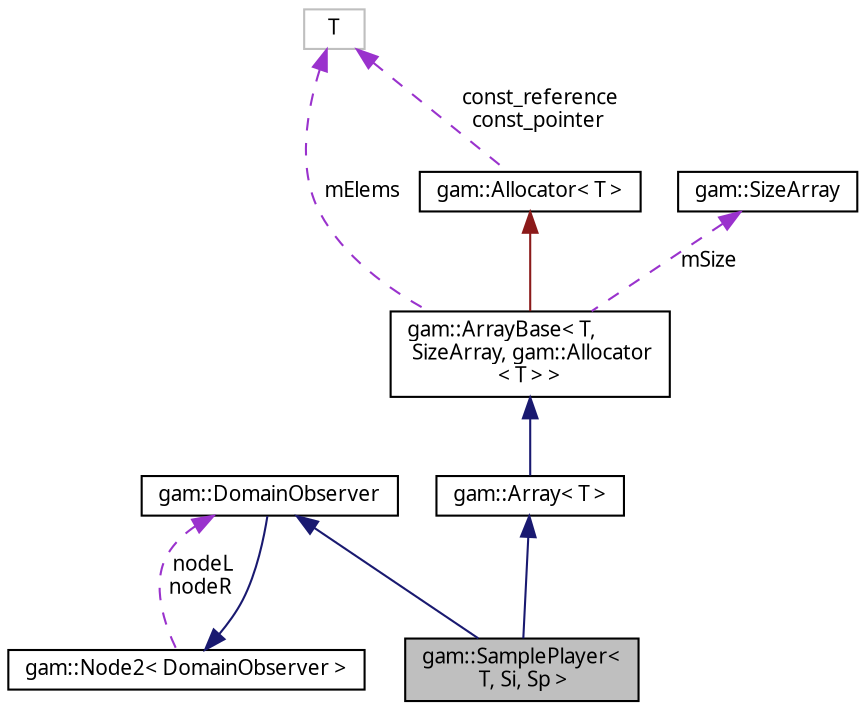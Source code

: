 digraph "gam::SamplePlayer&lt; T, Si, Sp &gt;"
{
 // LATEX_PDF_SIZE
  bgcolor="transparent";
  edge [fontname="FreeSans.ttf",fontsize="10",labelfontname="FreeSans.ttf",labelfontsize="10"];
  node [fontname="FreeSans.ttf",fontsize="10",shape=record];
  Node1 [label="gam::SamplePlayer\<\l T, Si, Sp \>",height=0.2,width=0.4,color="black", fillcolor="grey75", style="filled", fontcolor="black",tooltip="Sample buffer player."];
  Node2 -> Node1 [dir="back",color="midnightblue",fontsize="10",style="solid",fontname="FreeSans.ttf"];
  Node2 [label="gam::DomainObserver",height=0.2,width=0.4,color="black",URL="$classgam_1_1_domain_observer.html",tooltip="Domain observer."];
  Node3 -> Node2 [dir="back",color="midnightblue",fontsize="10",style="solid",fontname="FreeSans.ttf"];
  Node3 [label="gam::Node2\< DomainObserver \>",height=0.2,width=0.4,color="black",URL="$classgam_1_1_node2.html",tooltip=" "];
  Node2 -> Node3 [dir="back",color="darkorchid3",fontsize="10",style="dashed",label=" nodeL\nnodeR" ,fontname="FreeSans.ttf"];
  Node4 -> Node1 [dir="back",color="midnightblue",fontsize="10",style="solid",fontname="FreeSans.ttf"];
  Node4 [label="gam::Array\< T \>",height=0.2,width=0.4,color="black",URL="$classgam_1_1_array.html",tooltip=" "];
  Node5 -> Node4 [dir="back",color="midnightblue",fontsize="10",style="solid",fontname="FreeSans.ttf"];
  Node5 [label="gam::ArrayBase\< T,\l SizeArray, gam::Allocator\l\< T \> \>",height=0.2,width=0.4,color="black",URL="$classgam_1_1_array_base.html",tooltip=" "];
  Node6 -> Node5 [dir="back",color="firebrick4",fontsize="10",style="solid",fontname="FreeSans.ttf"];
  Node6 [label="gam::Allocator\< T \>",height=0.2,width=0.4,color="black",URL="$classgam_1_1_allocator.html",tooltip=" "];
  Node7 -> Node6 [dir="back",color="darkorchid3",fontsize="10",style="dashed",label=" const_reference\nconst_pointer" ,fontname="FreeSans.ttf"];
  Node7 [label="T",height=0.2,width=0.4,color="grey75",tooltip=" "];
  Node8 -> Node5 [dir="back",color="darkorchid3",fontsize="10",style="dashed",label=" mSize" ,fontname="FreeSans.ttf"];
  Node8 [label="gam::SizeArray",height=0.2,width=0.4,color="black",URL="$structgam_1_1_size_array.html",tooltip="Size functor for Array."];
  Node7 -> Node5 [dir="back",color="darkorchid3",fontsize="10",style="dashed",label=" mElems" ,fontname="FreeSans.ttf"];
}
